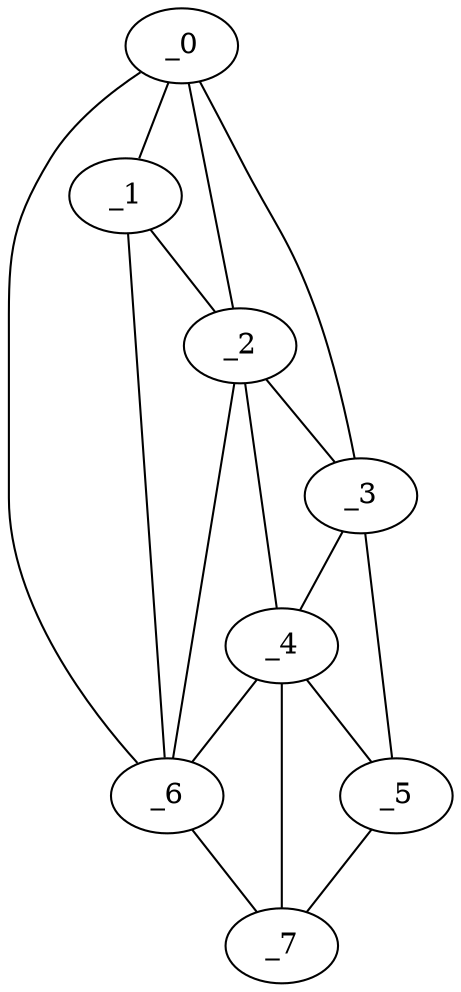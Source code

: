 graph "obj18__180.gxl" {
	_0	 [x=13,
		y=16];
	_1	 [x=61,
		y=16];
	_0 -- _1	 [valence=1];
	_2	 [x=64,
		y=15];
	_0 -- _2	 [valence=2];
	_3	 [x=105,
		y=12];
	_0 -- _3	 [valence=1];
	_6	 [x=112,
		y=33];
	_0 -- _6	 [valence=1];
	_1 -- _2	 [valence=2];
	_1 -- _6	 [valence=2];
	_2 -- _3	 [valence=2];
	_4	 [x=110,
		y=25];
	_2 -- _4	 [valence=2];
	_2 -- _6	 [valence=1];
	_3 -- _4	 [valence=2];
	_5	 [x=112,
		y=15];
	_3 -- _5	 [valence=1];
	_4 -- _5	 [valence=2];
	_4 -- _6	 [valence=1];
	_7	 [x=116,
		y=22];
	_4 -- _7	 [valence=2];
	_5 -- _7	 [valence=1];
	_6 -- _7	 [valence=1];
}
